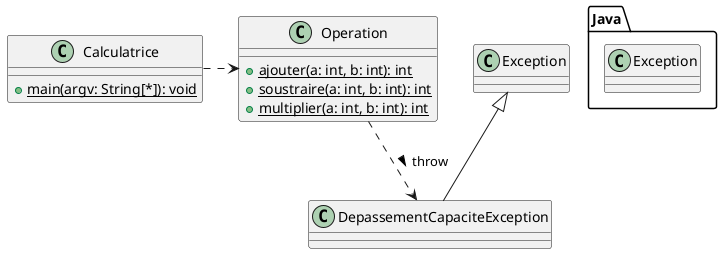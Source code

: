 @startuml TP_exception
package Java {
    class Exception
}

class DepassementCapaciteException extends Exception

class Operation {
    {static}+ajouter(a: int, b: int): int
    {static}+soustraire(a: int, b: int): int
    {static}+multiplier(a: int, b: int): int
}

class Calculatrice {
    {static}+main(argv: String[*]): void
}

Operation ..> DepassementCapaciteException: throw >
Calculatrice .> Operation
@enduml

' return a + b;
' int => 32 bits => 2^32
' long => 64 bits => 2^64


int ajouter(int a, int b) {
    long aLong = (long) a;
    long bLong = (long) b;
    int retour = a + b;

    if (-294 967 296 != 4 000 000 00) {
        throw ...
    }

    if (20 != 20) {

    }

    if (retour != aLong + bLong) {
        throw new DepassementCapaciteException();
    }

    return a + b;
}


4 => 0100
4 => 0000 0100
